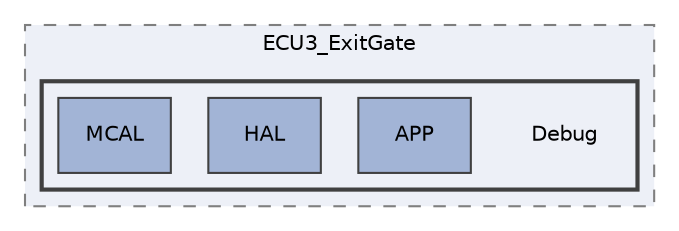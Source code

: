 digraph "C:/Users/Abnaby/Desktop/Unit_10_SecondTermProject/Unit_10_SecondTermProject/ECU3/ECU3_ExitGate/ECU3_ExitGate/Debug"
{
 // LATEX_PDF_SIZE
  edge [fontname="Helvetica",fontsize="10",labelfontname="Helvetica",labelfontsize="10"];
  node [fontname="Helvetica",fontsize="10",shape=record];
  compound=true
  subgraph clusterdir_c8b0dfbf715b7fb7ca30180b5589eb7e {
    graph [ bgcolor="#edf0f7", pencolor="grey50", style="filled,dashed,", label="ECU3_ExitGate", fontname="Helvetica", fontsize="10", URL="dir_c8b0dfbf715b7fb7ca30180b5589eb7e.html"]
  subgraph clusterdir_4baf2ad06b0144454538f68087314851 {
    graph [ bgcolor="#edf0f7", pencolor="grey25", style="filled,bold,", label="", fontname="Helvetica", fontsize="10", URL="dir_4baf2ad06b0144454538f68087314851.html"]
    dir_4baf2ad06b0144454538f68087314851 [shape=plaintext, label="Debug"];
  dir_ce4b34d1d0f41d399b83c93534849aef [shape=box, label="APP", style="filled,", fillcolor="#a2b4d6", color="grey25", URL="dir_ce4b34d1d0f41d399b83c93534849aef.html"];
  dir_91092acff6d7cbbc5fcda627632b1a69 [shape=box, label="HAL", style="filled,", fillcolor="#a2b4d6", color="grey25", URL="dir_91092acff6d7cbbc5fcda627632b1a69.html"];
  dir_eb54498dccd311f908d468c1e78f36df [shape=box, label="MCAL", style="filled,", fillcolor="#a2b4d6", color="grey25", URL="dir_eb54498dccd311f908d468c1e78f36df.html"];
  }
  }
}
